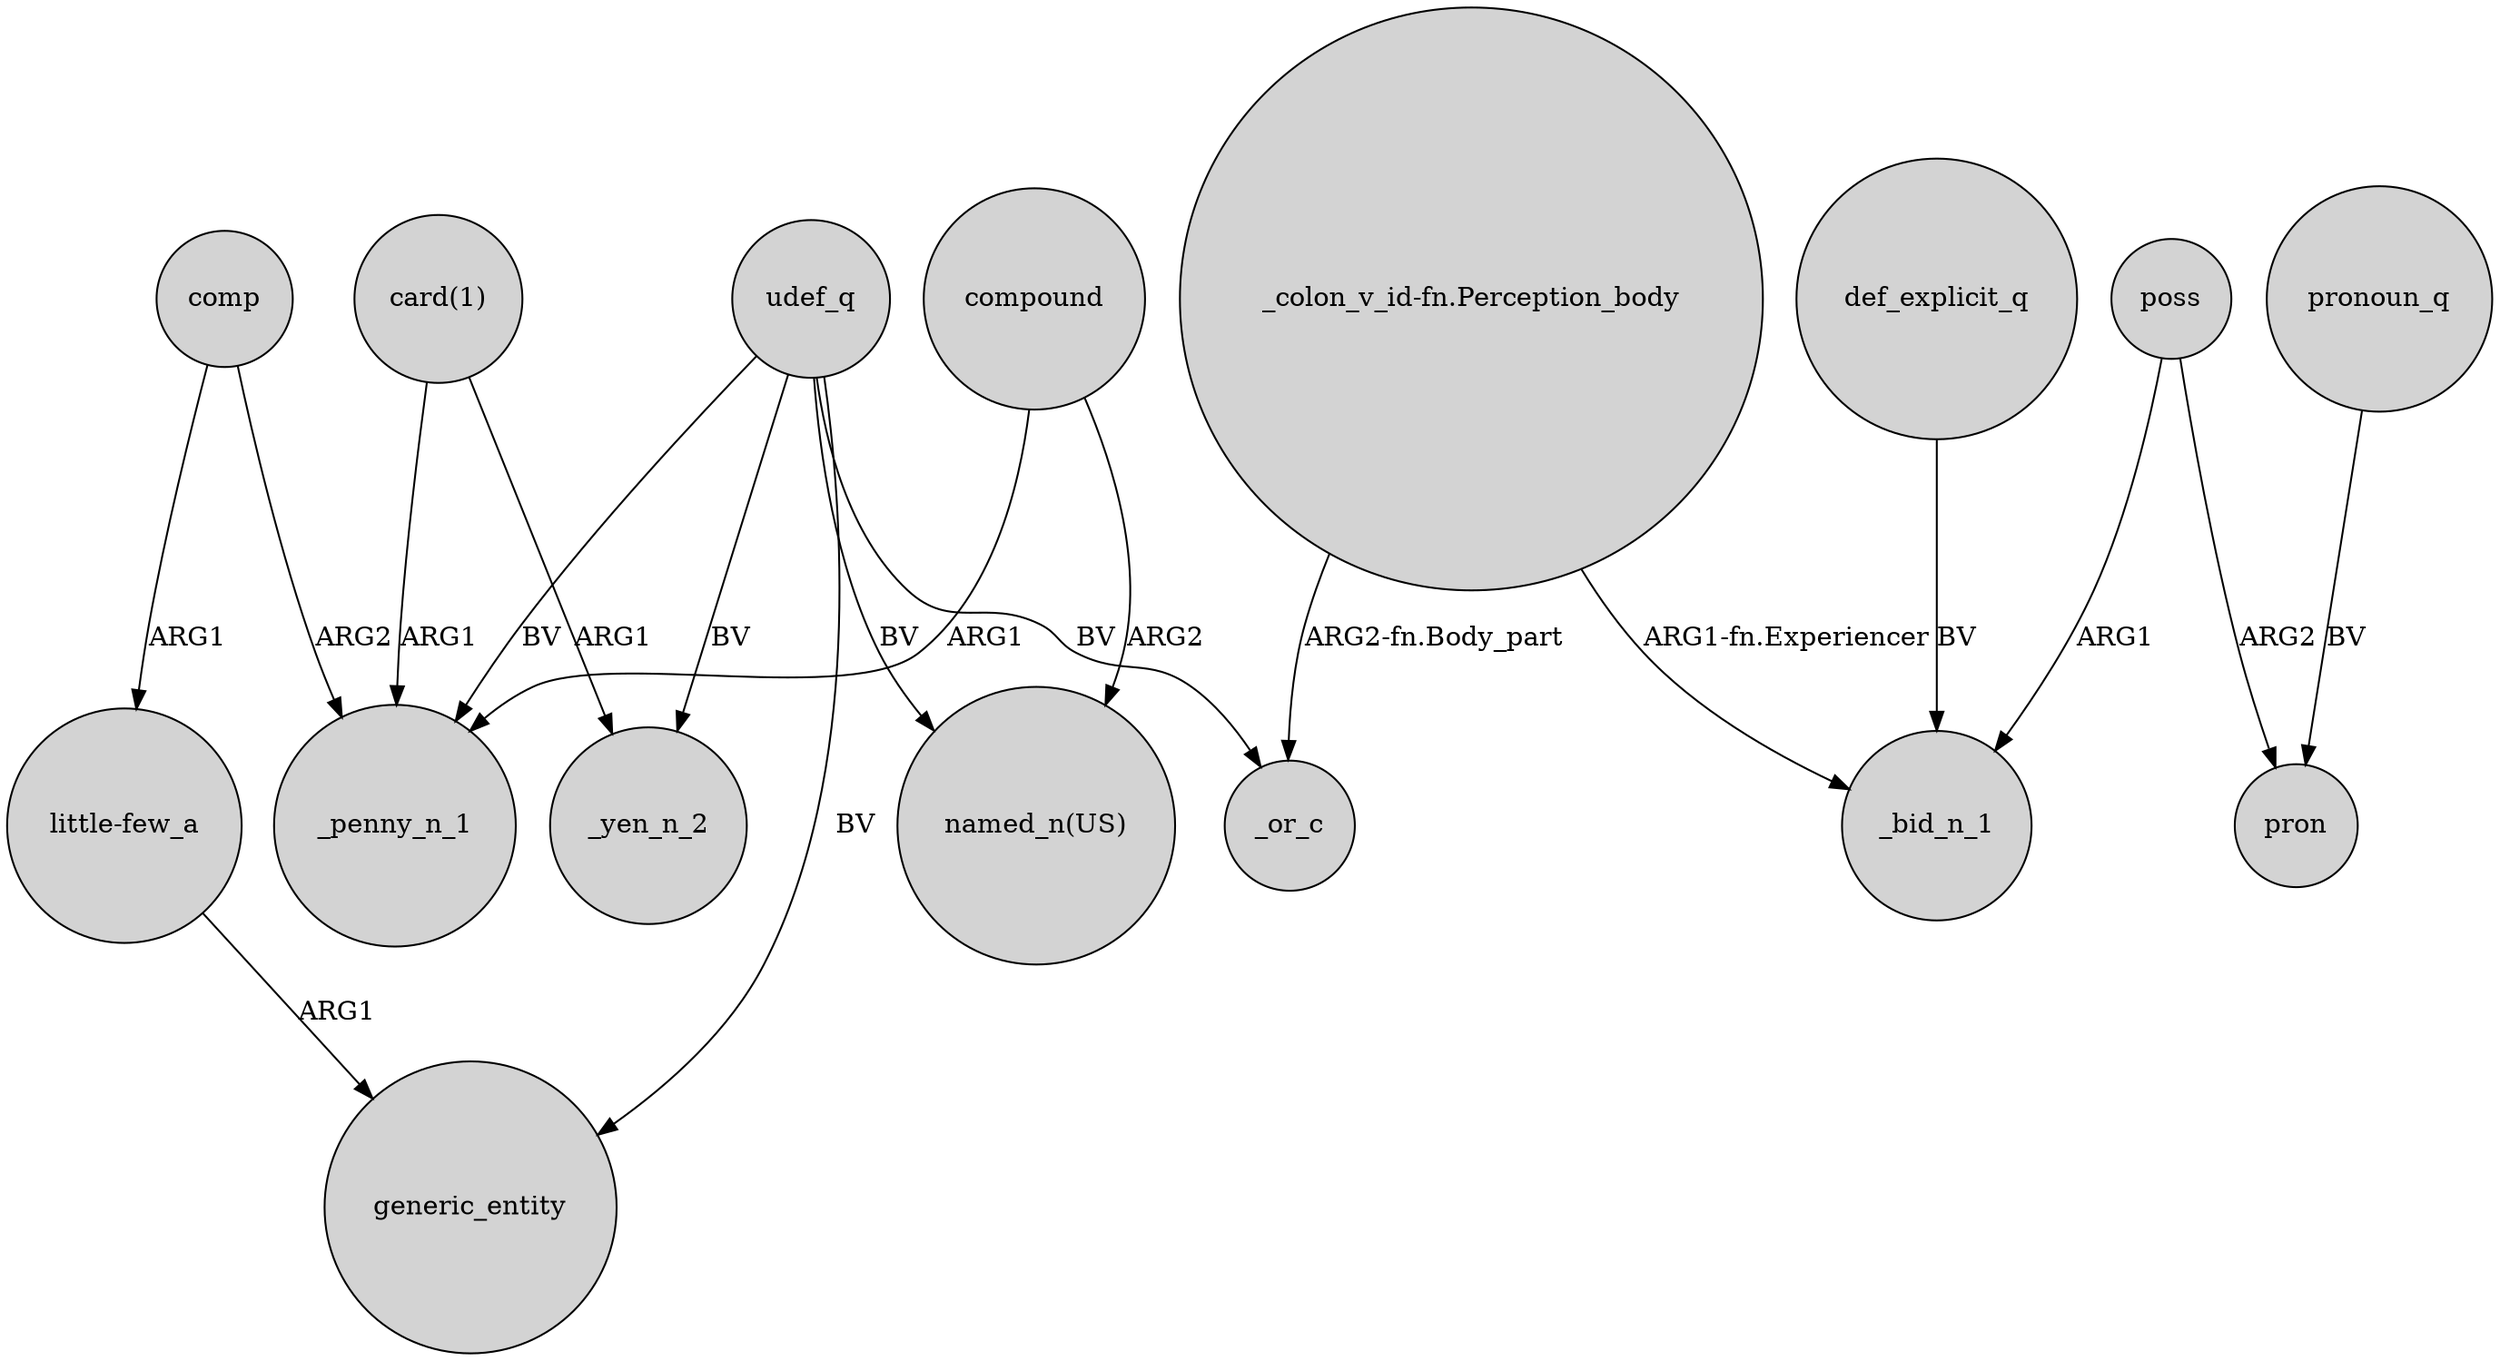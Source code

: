 digraph {
	node [shape=circle style=filled]
	udef_q -> _penny_n_1 [label=BV]
	comp -> _penny_n_1 [label=ARG2]
	"card(1)" -> _yen_n_2 [label=ARG1]
	poss -> _bid_n_1 [label=ARG1]
	"_colon_v_id-fn.Perception_body" -> _or_c [label="ARG2-fn.Body_part"]
	"card(1)" -> _penny_n_1 [label=ARG1]
	udef_q -> generic_entity [label=BV]
	"little-few_a" -> generic_entity [label=ARG1]
	udef_q -> _or_c [label=BV]
	compound -> "named_n(US)" [label=ARG2]
	pronoun_q -> pron [label=BV]
	"_colon_v_id-fn.Perception_body" -> _bid_n_1 [label="ARG1-fn.Experiencer"]
	udef_q -> "named_n(US)" [label=BV]
	def_explicit_q -> _bid_n_1 [label=BV]
	poss -> pron [label=ARG2]
	comp -> "little-few_a" [label=ARG1]
	compound -> _penny_n_1 [label=ARG1]
	udef_q -> _yen_n_2 [label=BV]
}

